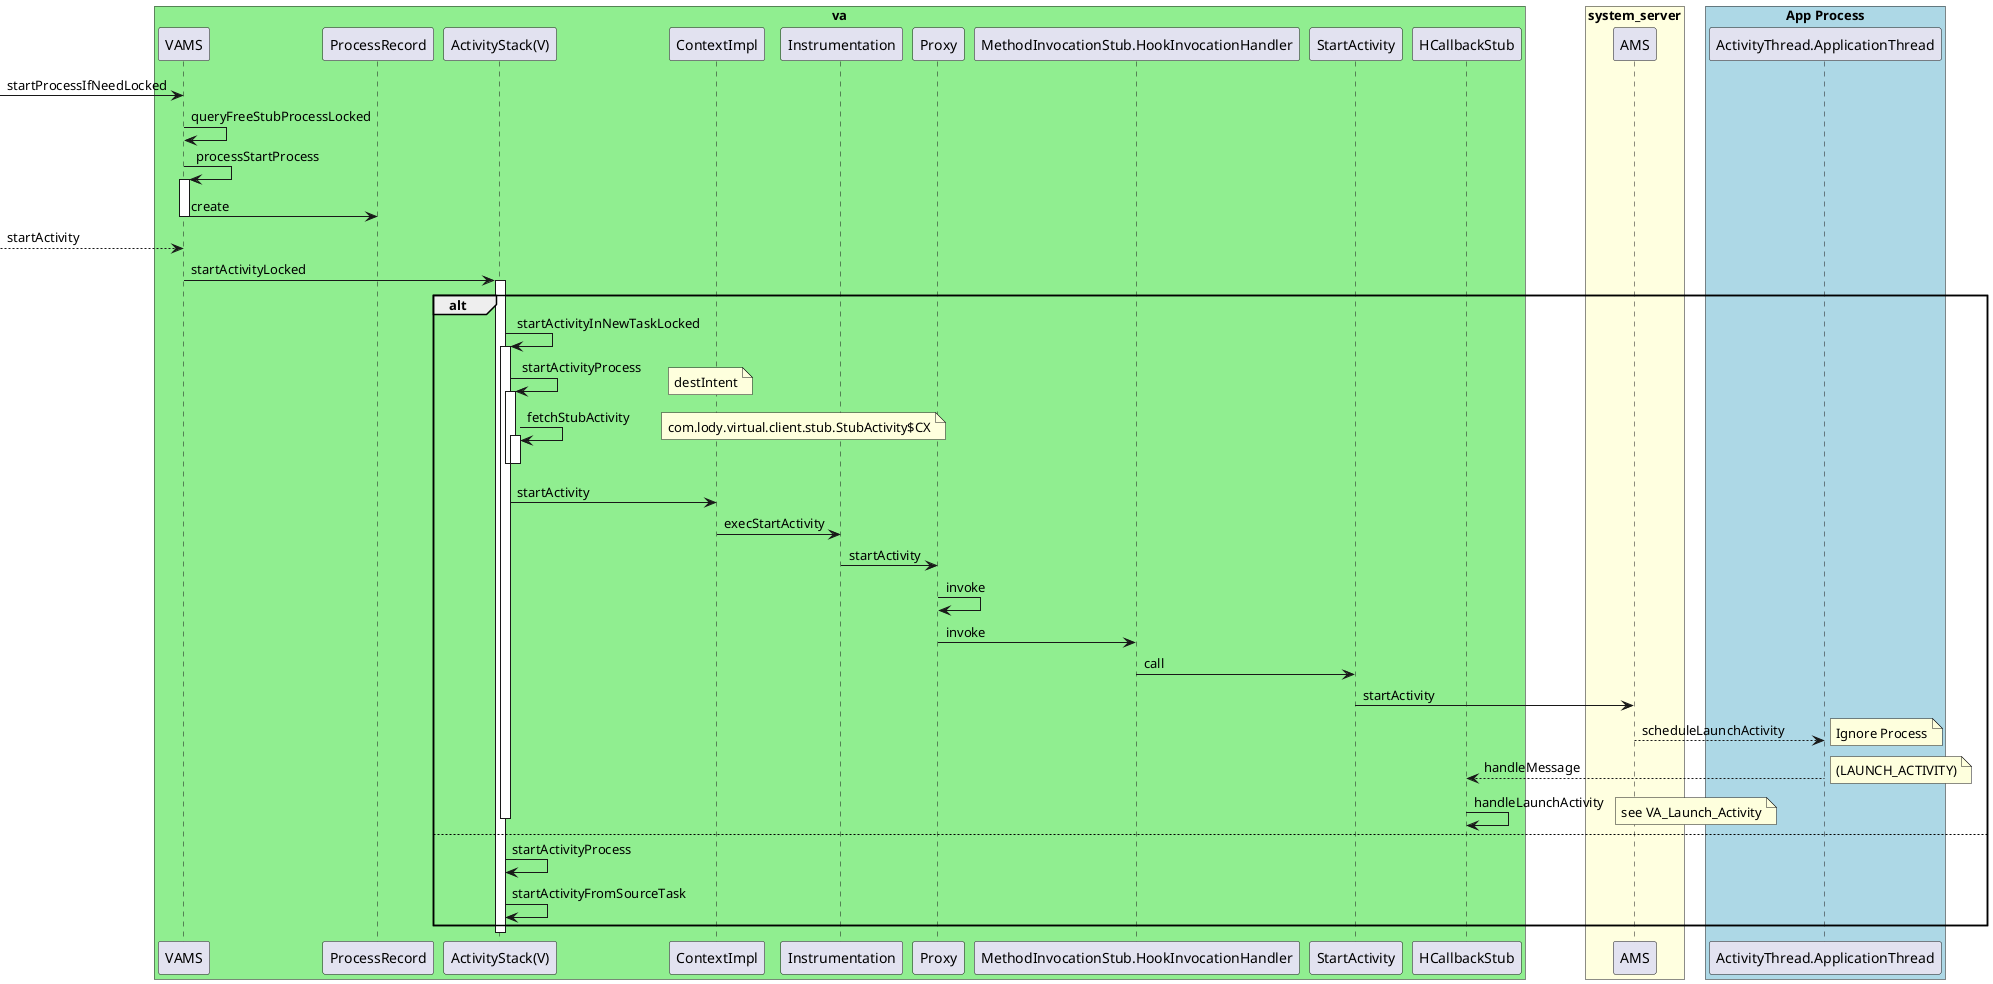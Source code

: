@startuml
box "va" #LightGreen
participant VAMS
participant ProcessRecord
participant "ActivityStack(V)" as VActivityStack
participant ContextImpl
participant Instrumentation
participant Proxy
participant MethodInvocationStub.HookInvocationHandler as HookInvocationHandler
participant StartActivity
participant HCallbackStub
end box
box "system_server" #LightYellow
participant AMS
end box
box "App Process" #LightBlue
participant  ActivityThread.ApplicationThread
end box
[-> VAMS : startProcessIfNeedLocked
VAMS -> VAMS : queryFreeStubProcessLocked
VAMS -> VAMS : processStartProcess
activate VAMS
    VAMS -> ProcessRecord : create
deactivate VAMS
[--->VAMS : startActivity
VAMS -> VActivityStack : startActivityLocked
activate VActivityStack
alt
    VActivityStack ->VActivityStack : startActivityInNewTaskLocked
    activate VActivityStack
        VActivityStack -> VActivityStack : startActivityProcess
        note right : destIntent
        activate VActivityStack
            VActivityStack -> VActivityStack : fetchStubActivity
            activate VActivityStack
            note right : com.lody.virtual.client.stub.StubActivity$CX
            deactivate VActivityStack
        deactivate VActivityStack
        VActivityStack -> ContextImpl : startActivity
        ContextImpl -> Instrumentation : execStartActivity
        Instrumentation -> Proxy : startActivity
        Proxy -> Proxy : invoke
        Proxy -> HookInvocationHandler : invoke
        HookInvocationHandler -> StartActivity : call
        StartActivity -> AMS : startActivity
        AMS --> ActivityThread.ApplicationThread : scheduleLaunchActivity
        note right : Ignore Process
        ActivityThread.ApplicationThread ---> HCallbackStub : handleMessage
        note right : (LAUNCH_ACTIVITY)
        HCallbackStub -> HCallbackStub : handleLaunchActivity
        note right: see VA_Launch_Activity
    deactivate VActivityStack
else
    VActivityStack ->VActivityStack : startActivityProcess
    VActivityStack ->VActivityStack : startActivityFromSourceTask
end
deactivate VActivityStack
@enduml